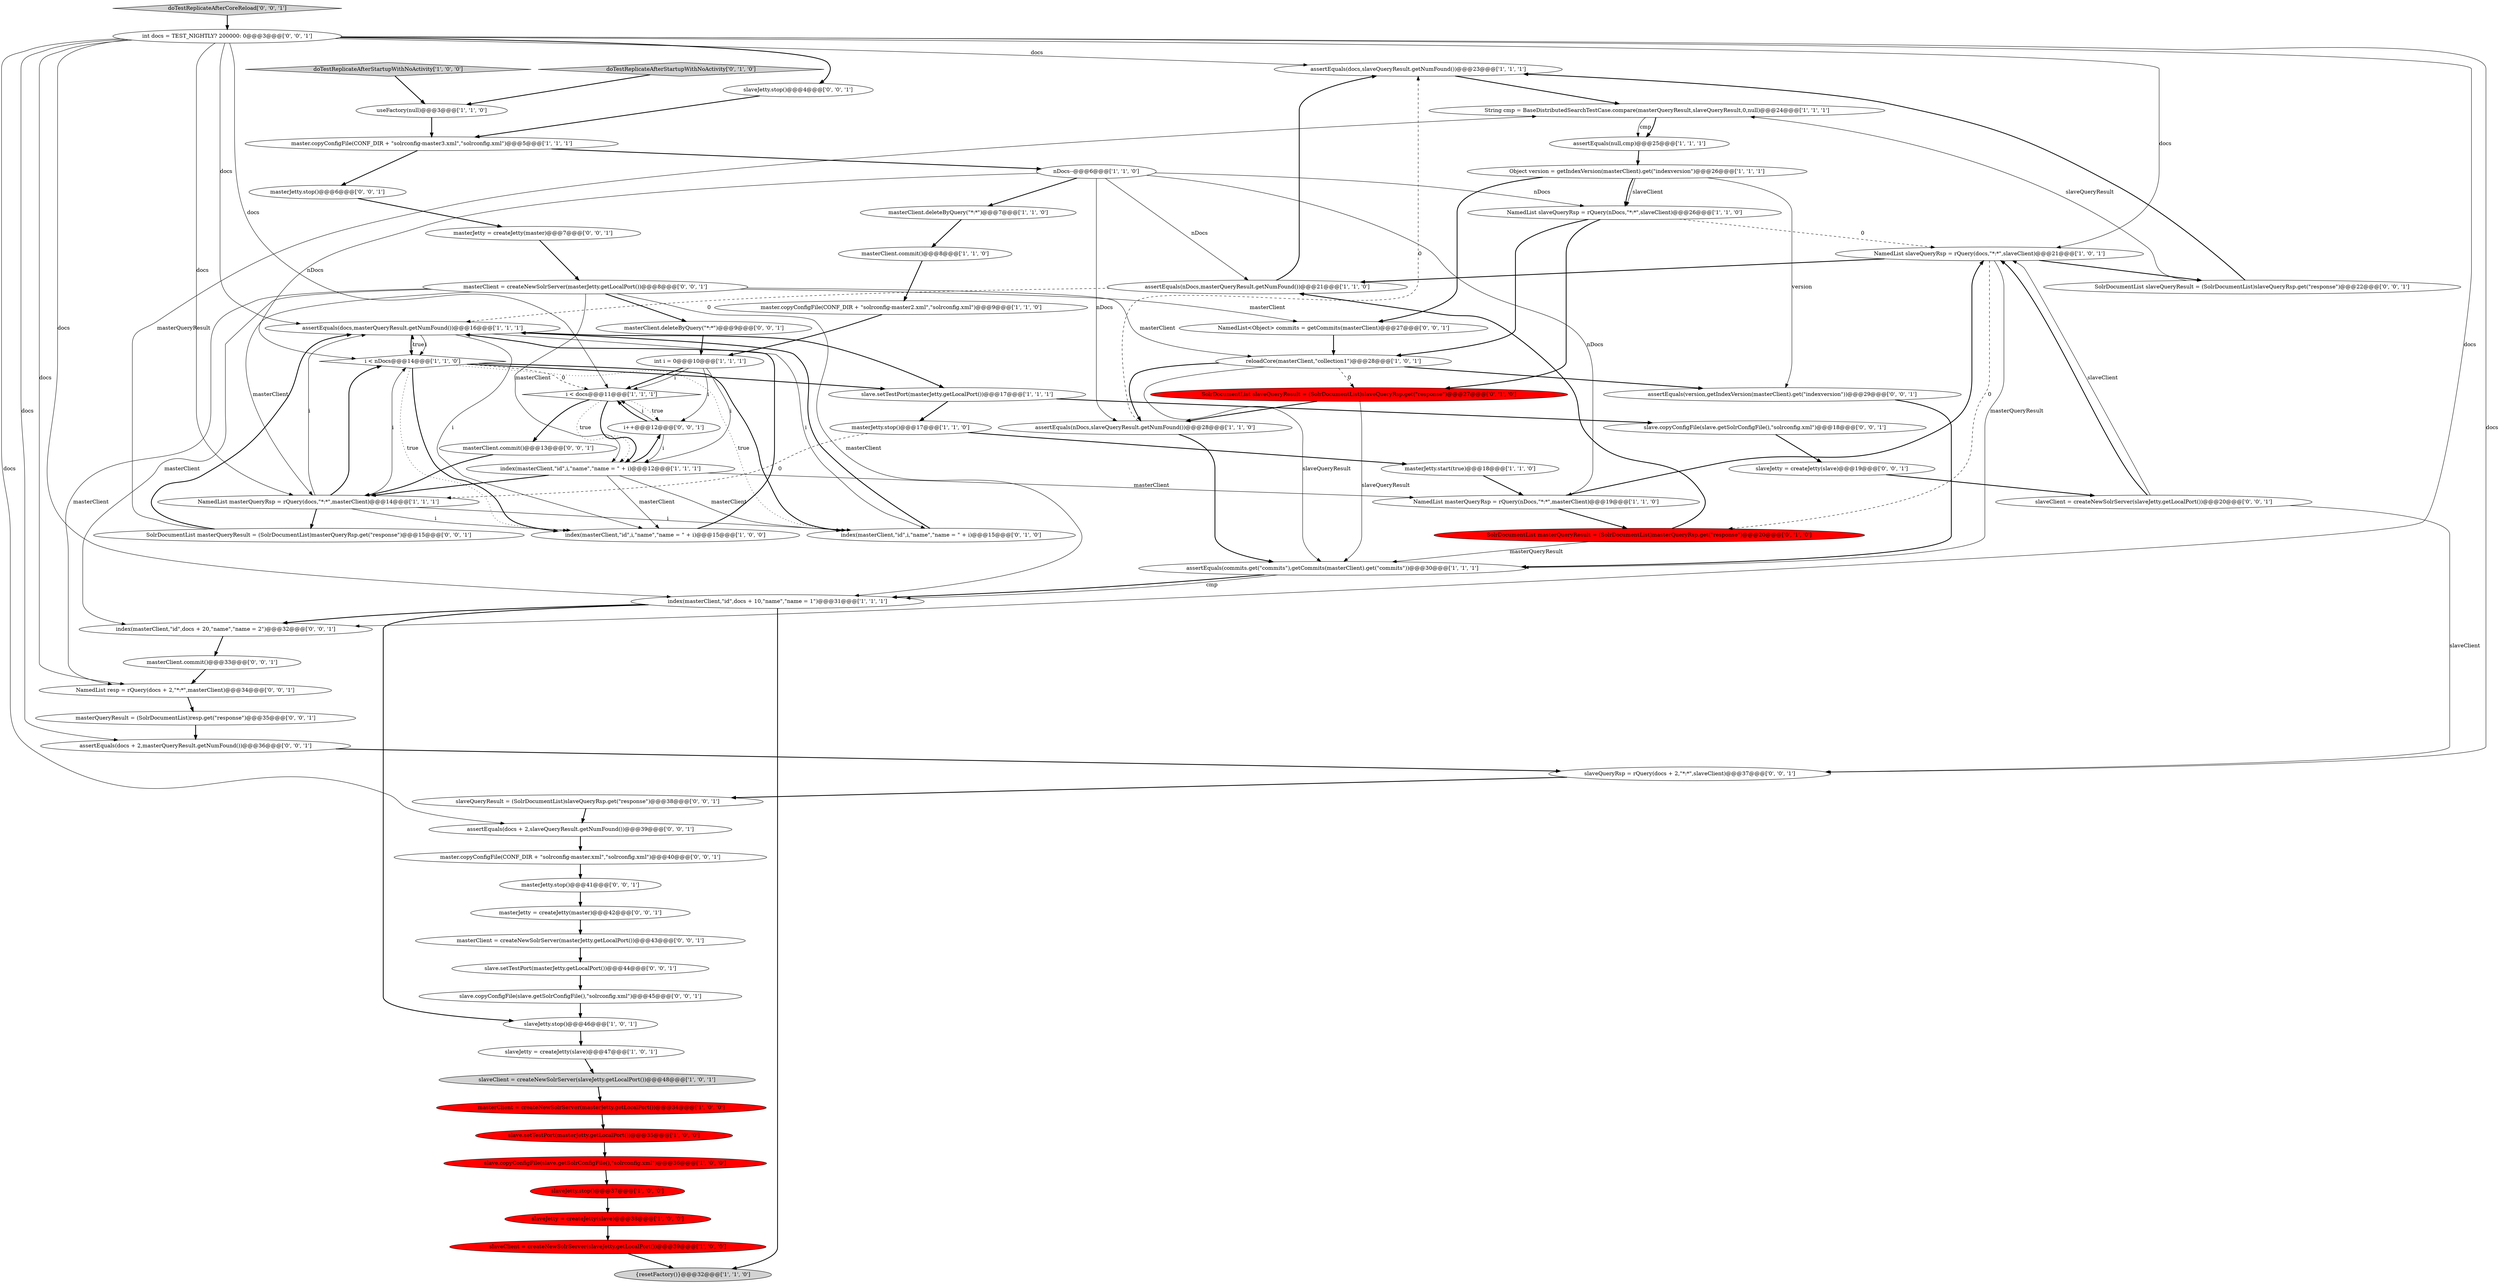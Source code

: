 digraph {
2 [style = filled, label = "slave.copyConfigFile(slave.getSolrConfigFile(),\"solrconfig.xml\")@@@36@@@['1', '0', '0']", fillcolor = red, shape = ellipse image = "AAA1AAABBB1BBB"];
9 [style = filled, label = "assertEquals(docs,slaveQueryResult.getNumFound())@@@23@@@['1', '1', '1']", fillcolor = white, shape = ellipse image = "AAA0AAABBB1BBB"];
36 [style = filled, label = "masterJetty.start(true)@@@18@@@['1', '1', '0']", fillcolor = white, shape = ellipse image = "AAA0AAABBB1BBB"];
55 [style = filled, label = "index(masterClient,\"id\",docs + 20,\"name\",\"name = 2\")@@@32@@@['0', '0', '1']", fillcolor = white, shape = ellipse image = "AAA0AAABBB3BBB"];
46 [style = filled, label = "masterClient = createNewSolrServer(masterJetty.getLocalPort())@@@43@@@['0', '0', '1']", fillcolor = white, shape = ellipse image = "AAA0AAABBB3BBB"];
69 [style = filled, label = "slaveClient = createNewSolrServer(slaveJetty.getLocalPort())@@@20@@@['0', '0', '1']", fillcolor = white, shape = ellipse image = "AAA0AAABBB3BBB"];
26 [style = filled, label = "master.copyConfigFile(CONF_DIR + \"solrconfig-master2.xml\",\"solrconfig.xml\")@@@9@@@['1', '1', '0']", fillcolor = white, shape = ellipse image = "AAA0AAABBB1BBB"];
58 [style = filled, label = "masterClient.commit()@@@13@@@['0', '0', '1']", fillcolor = white, shape = ellipse image = "AAA0AAABBB3BBB"];
18 [style = filled, label = "index(masterClient,\"id\",docs + 10,\"name\",\"name = 1\")@@@31@@@['1', '1', '1']", fillcolor = white, shape = ellipse image = "AAA0AAABBB1BBB"];
0 [style = filled, label = "masterClient.commit()@@@8@@@['1', '1', '0']", fillcolor = white, shape = ellipse image = "AAA0AAABBB1BBB"];
31 [style = filled, label = "i < nDocs@@@14@@@['1', '1', '0']", fillcolor = white, shape = diamond image = "AAA0AAABBB1BBB"];
42 [style = filled, label = "SolrDocumentList slaveQueryResult = (SolrDocumentList)slaveQueryRsp.get(\"response\")@@@27@@@['0', '1', '0']", fillcolor = red, shape = ellipse image = "AAA1AAABBB2BBB"];
56 [style = filled, label = "i++@@@12@@@['0', '0', '1']", fillcolor = white, shape = ellipse image = "AAA0AAABBB3BBB"];
1 [style = filled, label = "slave.setTestPort(masterJetty.getLocalPort())@@@35@@@['1', '0', '0']", fillcolor = red, shape = ellipse image = "AAA1AAABBB1BBB"];
59 [style = filled, label = "masterQueryResult = (SolrDocumentList)resp.get(\"response\")@@@35@@@['0', '0', '1']", fillcolor = white, shape = ellipse image = "AAA0AAABBB3BBB"];
13 [style = filled, label = "i < docs@@@11@@@['1', '1', '1']", fillcolor = white, shape = diamond image = "AAA0AAABBB1BBB"];
25 [style = filled, label = "NamedList masterQueryRsp = rQuery(docs,\"*:*\",masterClient)@@@14@@@['1', '1', '1']", fillcolor = white, shape = ellipse image = "AAA0AAABBB1BBB"];
32 [style = filled, label = "slaveJetty = createJetty(slave)@@@38@@@['1', '0', '0']", fillcolor = red, shape = ellipse image = "AAA1AAABBB1BBB"];
48 [style = filled, label = "masterJetty = createJetty(master)@@@7@@@['0', '0', '1']", fillcolor = white, shape = ellipse image = "AAA0AAABBB3BBB"];
68 [style = filled, label = "NamedList<Object> commits = getCommits(masterClient)@@@27@@@['0', '0', '1']", fillcolor = white, shape = ellipse image = "AAA0AAABBB3BBB"];
4 [style = filled, label = "slaveJetty.stop()@@@37@@@['1', '0', '0']", fillcolor = red, shape = ellipse image = "AAA1AAABBB1BBB"];
12 [style = filled, label = "masterClient = createNewSolrServer(masterJetty.getLocalPort())@@@34@@@['1', '0', '0']", fillcolor = red, shape = ellipse image = "AAA1AAABBB1BBB"];
35 [style = filled, label = "useFactory(null)@@@3@@@['1', '1', '0']", fillcolor = white, shape = ellipse image = "AAA0AAABBB1BBB"];
23 [style = filled, label = "NamedList slaveQueryRsp = rQuery(nDocs,\"*:*\",slaveClient)@@@26@@@['1', '1', '0']", fillcolor = white, shape = ellipse image = "AAA0AAABBB1BBB"];
53 [style = filled, label = "masterJetty.stop()@@@6@@@['0', '0', '1']", fillcolor = white, shape = ellipse image = "AAA0AAABBB3BBB"];
33 [style = filled, label = "slaveJetty = createJetty(slave)@@@47@@@['1', '0', '1']", fillcolor = white, shape = ellipse image = "AAA0AAABBB1BBB"];
39 [style = filled, label = "doTestReplicateAfterStartupWithNoActivity['0', '1', '0']", fillcolor = lightgray, shape = diamond image = "AAA0AAABBB2BBB"];
21 [style = filled, label = "String cmp = BaseDistributedSearchTestCase.compare(masterQueryResult,slaveQueryResult,0,null)@@@24@@@['1', '1', '1']", fillcolor = white, shape = ellipse image = "AAA0AAABBB1BBB"];
61 [style = filled, label = "SolrDocumentList slaveQueryResult = (SolrDocumentList)slaveQueryRsp.get(\"response\")@@@22@@@['0', '0', '1']", fillcolor = white, shape = ellipse image = "AAA0AAABBB3BBB"];
43 [style = filled, label = "slaveQueryRsp = rQuery(docs + 2,\"*:*\",slaveClient)@@@37@@@['0', '0', '1']", fillcolor = white, shape = ellipse image = "AAA0AAABBB3BBB"];
71 [style = filled, label = "slaveQueryResult = (SolrDocumentList)slaveQueryRsp.get(\"response\")@@@38@@@['0', '0', '1']", fillcolor = white, shape = ellipse image = "AAA0AAABBB3BBB"];
38 [style = filled, label = "NamedList masterQueryRsp = rQuery(nDocs,\"*:*\",masterClient)@@@19@@@['1', '1', '0']", fillcolor = white, shape = ellipse image = "AAA0AAABBB1BBB"];
6 [style = filled, label = "assertEquals(nDocs,masterQueryResult.getNumFound())@@@21@@@['1', '1', '0']", fillcolor = white, shape = ellipse image = "AAA0AAABBB1BBB"];
63 [style = filled, label = "slave.copyConfigFile(slave.getSolrConfigFile(),\"solrconfig.xml\")@@@45@@@['0', '0', '1']", fillcolor = white, shape = ellipse image = "AAA0AAABBB3BBB"];
37 [style = filled, label = "master.copyConfigFile(CONF_DIR + \"solrconfig-master3.xml\",\"solrconfig.xml\")@@@5@@@['1', '1', '1']", fillcolor = white, shape = ellipse image = "AAA0AAABBB1BBB"];
60 [style = filled, label = "SolrDocumentList masterQueryResult = (SolrDocumentList)masterQueryRsp.get(\"response\")@@@15@@@['0', '0', '1']", fillcolor = white, shape = ellipse image = "AAA0AAABBB3BBB"];
66 [style = filled, label = "masterJetty.stop()@@@41@@@['0', '0', '1']", fillcolor = white, shape = ellipse image = "AAA0AAABBB3BBB"];
3 [style = filled, label = "Object version = getIndexVersion(masterClient).get(\"indexversion\")@@@26@@@['1', '1', '1']", fillcolor = white, shape = ellipse image = "AAA0AAABBB1BBB"];
27 [style = filled, label = "slaveClient = createNewSolrServer(slaveJetty.getLocalPort())@@@48@@@['1', '0', '1']", fillcolor = lightgray, shape = ellipse image = "AAA0AAABBB1BBB"];
64 [style = filled, label = "slaveJetty = createJetty(slave)@@@19@@@['0', '0', '1']", fillcolor = white, shape = ellipse image = "AAA0AAABBB3BBB"];
29 [style = filled, label = "{resetFactory()}@@@32@@@['1', '1', '0']", fillcolor = lightgray, shape = ellipse image = "AAA0AAABBB1BBB"];
40 [style = filled, label = "SolrDocumentList masterQueryResult = (SolrDocumentList)masterQueryRsp.get(\"response\")@@@20@@@['0', '1', '0']", fillcolor = red, shape = ellipse image = "AAA1AAABBB2BBB"];
67 [style = filled, label = "masterClient = createNewSolrServer(masterJetty.getLocalPort())@@@8@@@['0', '0', '1']", fillcolor = white, shape = ellipse image = "AAA0AAABBB3BBB"];
15 [style = filled, label = "nDocs--@@@6@@@['1', '1', '0']", fillcolor = white, shape = ellipse image = "AAA0AAABBB1BBB"];
10 [style = filled, label = "reloadCore(masterClient,\"collection1\")@@@28@@@['1', '0', '1']", fillcolor = white, shape = ellipse image = "AAA0AAABBB1BBB"];
8 [style = filled, label = "index(masterClient,\"id\",i,\"name\",\"name = \" + i)@@@15@@@['1', '0', '0']", fillcolor = white, shape = ellipse image = "AAA0AAABBB1BBB"];
14 [style = filled, label = "slaveJetty.stop()@@@46@@@['1', '0', '1']", fillcolor = white, shape = ellipse image = "AAA0AAABBB1BBB"];
7 [style = filled, label = "index(masterClient,\"id\",i,\"name\",\"name = \" + i)@@@12@@@['1', '1', '1']", fillcolor = white, shape = ellipse image = "AAA0AAABBB1BBB"];
11 [style = filled, label = "slaveClient = createNewSolrServer(slaveJetty.getLocalPort())@@@39@@@['1', '0', '0']", fillcolor = red, shape = ellipse image = "AAA1AAABBB1BBB"];
44 [style = filled, label = "masterJetty = createJetty(master)@@@42@@@['0', '0', '1']", fillcolor = white, shape = ellipse image = "AAA0AAABBB3BBB"];
20 [style = filled, label = "masterJetty.stop()@@@17@@@['1', '1', '0']", fillcolor = white, shape = ellipse image = "AAA0AAABBB1BBB"];
24 [style = filled, label = "assertEquals(commits.get(\"commits\"),getCommits(masterClient).get(\"commits\"))@@@30@@@['1', '1', '1']", fillcolor = white, shape = ellipse image = "AAA0AAABBB1BBB"];
45 [style = filled, label = "assertEquals(version,getIndexVersion(masterClient).get(\"indexversion\"))@@@29@@@['0', '0', '1']", fillcolor = white, shape = ellipse image = "AAA0AAABBB3BBB"];
70 [style = filled, label = "masterClient.commit()@@@33@@@['0', '0', '1']", fillcolor = white, shape = ellipse image = "AAA0AAABBB3BBB"];
34 [style = filled, label = "masterClient.deleteByQuery(\"*:*\")@@@7@@@['1', '1', '0']", fillcolor = white, shape = ellipse image = "AAA0AAABBB1BBB"];
17 [style = filled, label = "assertEquals(null,cmp)@@@25@@@['1', '1', '1']", fillcolor = white, shape = ellipse image = "AAA0AAABBB1BBB"];
22 [style = filled, label = "NamedList slaveQueryRsp = rQuery(docs,\"*:*\",slaveClient)@@@21@@@['1', '0', '1']", fillcolor = white, shape = ellipse image = "AAA0AAABBB1BBB"];
16 [style = filled, label = "int i = 0@@@10@@@['1', '1', '1']", fillcolor = white, shape = ellipse image = "AAA0AAABBB1BBB"];
41 [style = filled, label = "index(masterClient,\"id\",i,\"name\",\"name = \" + i)@@@15@@@['0', '1', '0']", fillcolor = white, shape = ellipse image = "AAA0AAABBB2BBB"];
19 [style = filled, label = "slave.setTestPort(masterJetty.getLocalPort())@@@17@@@['1', '1', '1']", fillcolor = white, shape = ellipse image = "AAA0AAABBB1BBB"];
65 [style = filled, label = "NamedList resp = rQuery(docs + 2,\"*:*\",masterClient)@@@34@@@['0', '0', '1']", fillcolor = white, shape = ellipse image = "AAA0AAABBB3BBB"];
50 [style = filled, label = "masterClient.deleteByQuery(\"*:*\")@@@9@@@['0', '0', '1']", fillcolor = white, shape = ellipse image = "AAA0AAABBB3BBB"];
57 [style = filled, label = "master.copyConfigFile(CONF_DIR + \"solrconfig-master.xml\",\"solrconfig.xml\")@@@40@@@['0', '0', '1']", fillcolor = white, shape = ellipse image = "AAA0AAABBB3BBB"];
5 [style = filled, label = "assertEquals(nDocs,slaveQueryResult.getNumFound())@@@28@@@['1', '1', '0']", fillcolor = white, shape = ellipse image = "AAA0AAABBB1BBB"];
54 [style = filled, label = "slave.setTestPort(masterJetty.getLocalPort())@@@44@@@['0', '0', '1']", fillcolor = white, shape = ellipse image = "AAA0AAABBB3BBB"];
72 [style = filled, label = "slaveJetty.stop()@@@4@@@['0', '0', '1']", fillcolor = white, shape = ellipse image = "AAA0AAABBB3BBB"];
30 [style = filled, label = "assertEquals(docs,masterQueryResult.getNumFound())@@@16@@@['1', '1', '1']", fillcolor = white, shape = ellipse image = "AAA0AAABBB1BBB"];
47 [style = filled, label = "assertEquals(docs + 2,masterQueryResult.getNumFound())@@@36@@@['0', '0', '1']", fillcolor = white, shape = ellipse image = "AAA0AAABBB3BBB"];
49 [style = filled, label = "slave.copyConfigFile(slave.getSolrConfigFile(),\"solrconfig.xml\")@@@18@@@['0', '0', '1']", fillcolor = white, shape = ellipse image = "AAA0AAABBB3BBB"];
62 [style = filled, label = "doTestReplicateAfterCoreReload['0', '0', '1']", fillcolor = lightgray, shape = diamond image = "AAA0AAABBB3BBB"];
51 [style = filled, label = "int docs = TEST_NIGHTLY? 200000: 0@@@3@@@['0', '0', '1']", fillcolor = white, shape = ellipse image = "AAA0AAABBB3BBB"];
28 [style = filled, label = "doTestReplicateAfterStartupWithNoActivity['1', '0', '0']", fillcolor = lightgray, shape = diamond image = "AAA0AAABBB1BBB"];
52 [style = filled, label = "assertEquals(docs + 2,slaveQueryResult.getNumFound())@@@39@@@['0', '0', '1']", fillcolor = white, shape = ellipse image = "AAA0AAABBB3BBB"];
8->30 [style = bold, label=""];
68->10 [style = bold, label=""];
3->68 [style = bold, label=""];
69->22 [style = solid, label="slaveClient"];
40->6 [style = bold, label=""];
15->6 [style = solid, label="nDocs"];
18->55 [style = bold, label=""];
54->63 [style = bold, label=""];
70->65 [style = bold, label=""];
11->29 [style = bold, label=""];
67->7 [style = solid, label="masterClient"];
37->15 [style = bold, label=""];
45->24 [style = bold, label=""];
25->31 [style = bold, label=""];
44->46 [style = bold, label=""];
37->53 [style = bold, label=""];
46->54 [style = bold, label=""];
35->37 [style = bold, label=""];
51->13 [style = solid, label="docs"];
20->25 [style = dashed, label="0"];
9->21 [style = bold, label=""];
7->38 [style = solid, label="masterClient"];
67->25 [style = solid, label="masterClient"];
10->24 [style = solid, label="slaveQueryResult"];
51->47 [style = solid, label="docs"];
23->22 [style = dashed, label="0"];
32->11 [style = bold, label=""];
53->48 [style = bold, label=""];
16->7 [style = solid, label="i"];
49->64 [style = bold, label=""];
67->65 [style = solid, label="masterClient"];
15->34 [style = bold, label=""];
27->12 [style = bold, label=""];
15->38 [style = solid, label="nDocs"];
51->9 [style = solid, label="docs"];
19->20 [style = bold, label=""];
3->45 [style = solid, label="version"];
71->52 [style = bold, label=""];
5->9 [style = dashed, label="0"];
47->43 [style = bold, label=""];
13->7 [style = dotted, label="true"];
12->1 [style = bold, label=""];
24->18 [style = bold, label=""];
33->27 [style = bold, label=""];
2->4 [style = bold, label=""];
34->0 [style = bold, label=""];
26->16 [style = bold, label=""];
30->19 [style = bold, label=""];
31->30 [style = dotted, label="true"];
3->23 [style = bold, label=""];
28->35 [style = bold, label=""];
41->30 [style = bold, label=""];
22->24 [style = solid, label="masterQueryResult"];
67->55 [style = solid, label="masterClient"];
58->25 [style = bold, label=""];
56->7 [style = solid, label="i"];
39->35 [style = bold, label=""];
56->13 [style = bold, label=""];
22->61 [style = bold, label=""];
10->45 [style = bold, label=""];
31->41 [style = bold, label=""];
23->10 [style = bold, label=""];
67->68 [style = solid, label="masterClient"];
30->8 [style = solid, label="i"];
31->41 [style = dotted, label="true"];
42->24 [style = solid, label="slaveQueryResult"];
61->21 [style = solid, label="slaveQueryResult"];
16->56 [style = solid, label="i"];
22->6 [style = bold, label=""];
63->14 [style = bold, label=""];
72->37 [style = bold, label=""];
15->5 [style = solid, label="nDocs"];
51->30 [style = solid, label="docs"];
16->13 [style = bold, label=""];
51->43 [style = solid, label="docs"];
62->51 [style = bold, label=""];
57->66 [style = bold, label=""];
7->56 [style = bold, label=""];
69->22 [style = bold, label=""];
24->18 [style = solid, label="cmp"];
3->23 [style = solid, label="slaveClient"];
51->72 [style = bold, label=""];
25->31 [style = solid, label="i"];
67->18 [style = solid, label="masterClient"];
67->10 [style = solid, label="masterClient"];
7->8 [style = solid, label="masterClient"];
31->8 [style = dotted, label="true"];
23->42 [style = bold, label=""];
55->70 [style = bold, label=""];
59->47 [style = bold, label=""];
31->13 [style = dashed, label="0"];
10->5 [style = bold, label=""];
25->30 [style = solid, label="i"];
30->31 [style = bold, label=""];
5->24 [style = bold, label=""];
21->17 [style = solid, label="cmp"];
17->3 [style = bold, label=""];
1->2 [style = bold, label=""];
38->40 [style = bold, label=""];
25->8 [style = solid, label="i"];
30->41 [style = solid, label="i"];
31->8 [style = bold, label=""];
31->19 [style = bold, label=""];
20->36 [style = bold, label=""];
30->31 [style = solid, label="i"];
43->71 [style = bold, label=""];
51->18 [style = solid, label="docs"];
0->26 [style = bold, label=""];
25->41 [style = solid, label="i"];
51->25 [style = solid, label="docs"];
51->52 [style = solid, label="docs"];
22->40 [style = dashed, label="0"];
64->69 [style = bold, label=""];
50->16 [style = bold, label=""];
56->13 [style = solid, label="i"];
15->23 [style = solid, label="nDocs"];
61->9 [style = bold, label=""];
13->58 [style = bold, label=""];
40->24 [style = solid, label="masterQueryResult"];
10->42 [style = dashed, label="0"];
14->33 [style = bold, label=""];
51->22 [style = solid, label="docs"];
18->29 [style = bold, label=""];
67->50 [style = bold, label=""];
60->21 [style = solid, label="masterQueryResult"];
19->49 [style = bold, label=""];
13->7 [style = bold, label=""];
51->65 [style = solid, label="docs"];
48->67 [style = bold, label=""];
7->41 [style = solid, label="masterClient"];
65->59 [style = bold, label=""];
60->30 [style = bold, label=""];
13->56 [style = dotted, label="true"];
6->30 [style = dashed, label="0"];
7->25 [style = bold, label=""];
16->13 [style = solid, label="i"];
36->38 [style = bold, label=""];
42->5 [style = bold, label=""];
6->9 [style = bold, label=""];
38->22 [style = bold, label=""];
52->57 [style = bold, label=""];
21->17 [style = bold, label=""];
18->14 [style = bold, label=""];
25->60 [style = bold, label=""];
15->31 [style = solid, label="nDocs"];
4->32 [style = bold, label=""];
69->43 [style = solid, label="slaveClient"];
66->44 [style = bold, label=""];
51->55 [style = solid, label="docs"];
}
